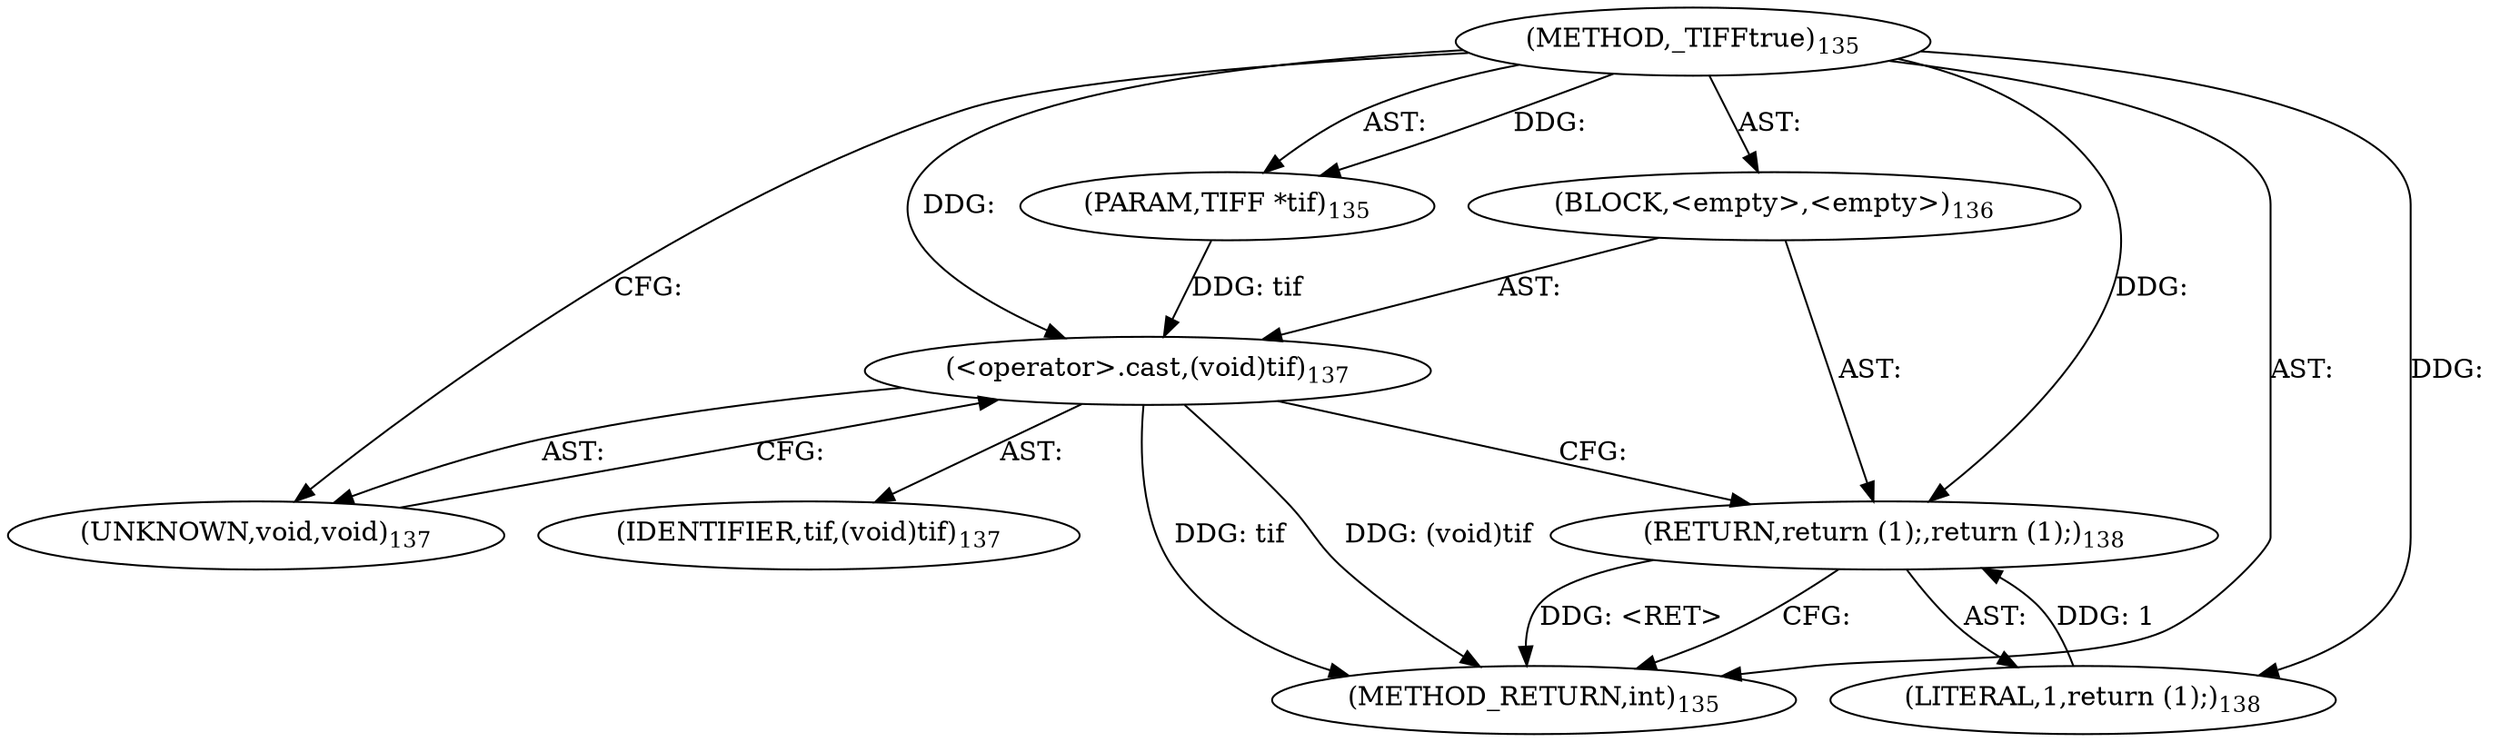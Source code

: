 digraph "_TIFFtrue" {  
"1923" [label = <(METHOD,_TIFFtrue)<SUB>135</SUB>> ]
"1924" [label = <(PARAM,TIFF *tif)<SUB>135</SUB>> ]
"1925" [label = <(BLOCK,&lt;empty&gt;,&lt;empty&gt;)<SUB>136</SUB>> ]
"1926" [label = <(&lt;operator&gt;.cast,(void)tif)<SUB>137</SUB>> ]
"1927" [label = <(UNKNOWN,void,void)<SUB>137</SUB>> ]
"1928" [label = <(IDENTIFIER,tif,(void)tif)<SUB>137</SUB>> ]
"1929" [label = <(RETURN,return (1);,return (1);)<SUB>138</SUB>> ]
"1930" [label = <(LITERAL,1,return (1);)<SUB>138</SUB>> ]
"1931" [label = <(METHOD_RETURN,int)<SUB>135</SUB>> ]
  "1923" -> "1924"  [ label = "AST: "] 
  "1923" -> "1925"  [ label = "AST: "] 
  "1923" -> "1931"  [ label = "AST: "] 
  "1925" -> "1926"  [ label = "AST: "] 
  "1925" -> "1929"  [ label = "AST: "] 
  "1926" -> "1927"  [ label = "AST: "] 
  "1926" -> "1928"  [ label = "AST: "] 
  "1929" -> "1930"  [ label = "AST: "] 
  "1926" -> "1929"  [ label = "CFG: "] 
  "1929" -> "1931"  [ label = "CFG: "] 
  "1927" -> "1926"  [ label = "CFG: "] 
  "1923" -> "1927"  [ label = "CFG: "] 
  "1929" -> "1931"  [ label = "DDG: &lt;RET&gt;"] 
  "1926" -> "1931"  [ label = "DDG: tif"] 
  "1926" -> "1931"  [ label = "DDG: (void)tif"] 
  "1923" -> "1924"  [ label = "DDG: "] 
  "1924" -> "1926"  [ label = "DDG: tif"] 
  "1923" -> "1926"  [ label = "DDG: "] 
  "1930" -> "1929"  [ label = "DDG: 1"] 
  "1923" -> "1929"  [ label = "DDG: "] 
  "1923" -> "1930"  [ label = "DDG: "] 
}
